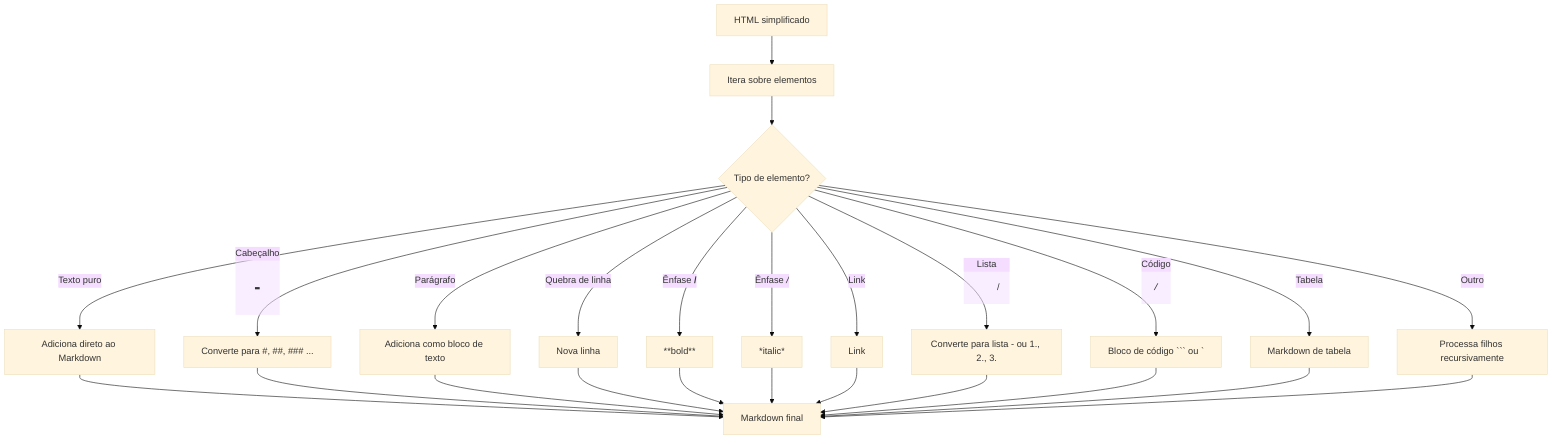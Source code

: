 ---
config:
  look: classic
  theme: base
---
flowchart TD
    A[HTML simplificado] --> B[Itera sobre elementos]
    B --> C{Tipo de elemento?}
    C -->|Texto puro| D[Adiciona direto ao Markdown]
    C -->|Cabeçalho <h1>-<h6>| E[Converte para #, ##, ### ...]
    C -->|Parágrafo <p>| F[Adiciona como bloco de texto]
    C -->|Quebra de linha <br>| G[Nova linha]
    C -->|Ênfase <b>/<strong>| H[**bold**]
    C -->|Ênfase <i>/<em>| I[*italic*]
    C -->|Link <a>| J[Link]
    C -->|Lista <ul>/<ol>| K[Converte para lista - ou 1., 2., 3.]
    C -->|Código <pre>/<code>| L[Bloco de código ``` ou `]
    C -->|Tabela <table>| M[Markdown de tabela]
    C -->|Outro| N[Processa filhos recursivamente]
    D --> Z[Markdown final]
    E --> Z
    F --> Z
    G --> Z
    H --> Z
    I --> Z
    J --> Z
    K --> Z
    L --> Z
    M --> Z
    N --> Z